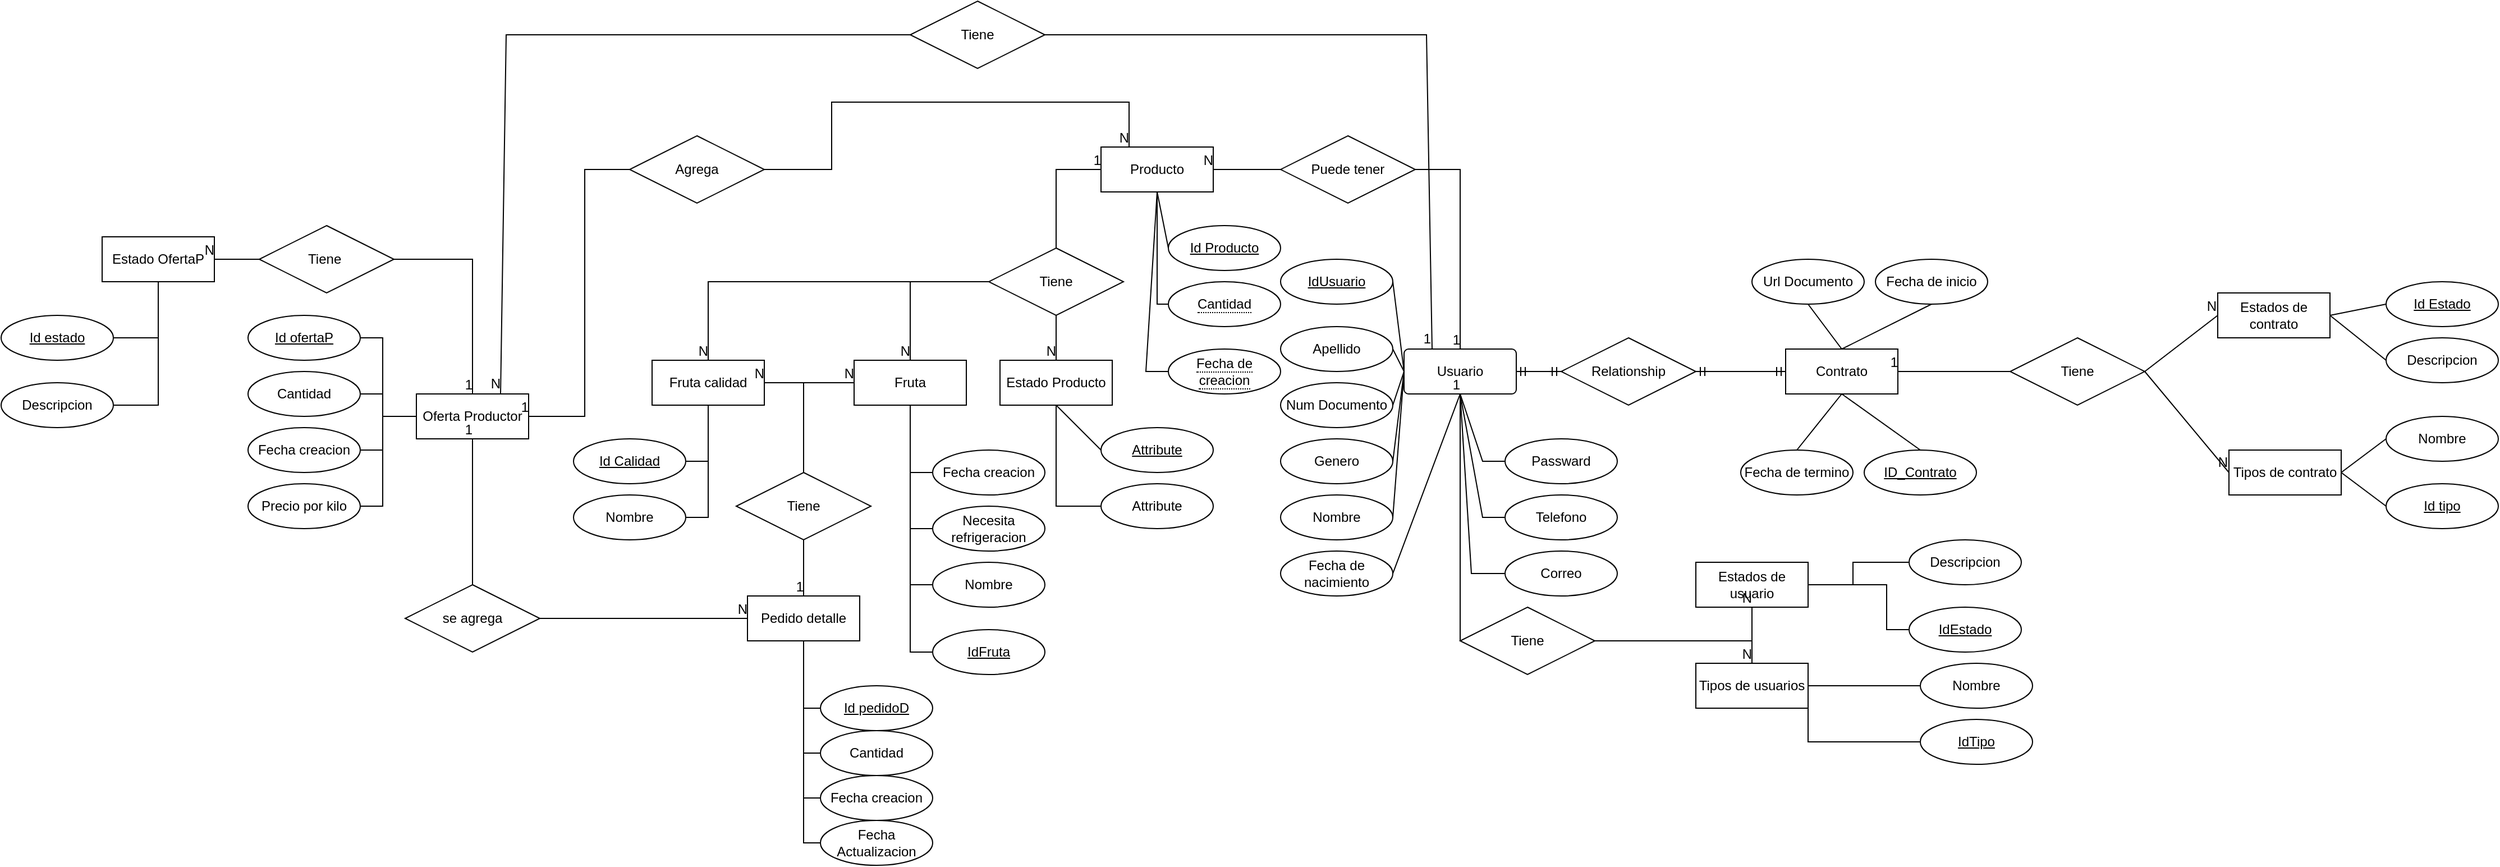<mxfile version="15.9.4" type="github">
  <diagram id="R2lEEEUBdFMjLlhIrx00" name="Page-1">
    <mxGraphModel dx="3326" dy="1999" grid="1" gridSize="10" guides="1" tooltips="1" connect="1" arrows="1" fold="1" page="1" pageScale="1" pageWidth="850" pageHeight="1100" math="0" shadow="0" extFonts="Permanent Marker^https://fonts.googleapis.com/css?family=Permanent+Marker">
      <root>
        <mxCell id="0" />
        <mxCell id="1" parent="0" />
        <mxCell id="aYr2zcl_cZT3gbwT4TpR-2" value="Contrato" style="whiteSpace=wrap;html=1;align=center;" vertex="1" parent="1">
          <mxGeometry x="450" y="210" width="100" height="40" as="geometry" />
        </mxCell>
        <mxCell id="aYr2zcl_cZT3gbwT4TpR-3" value="Tiene" style="shape=rhombus;perimeter=rhombusPerimeter;whiteSpace=wrap;html=1;align=center;" vertex="1" parent="1">
          <mxGeometry x="650" y="200" width="120" height="60" as="geometry" />
        </mxCell>
        <mxCell id="aYr2zcl_cZT3gbwT4TpR-4" value="Estados de contrato" style="whiteSpace=wrap;html=1;align=center;" vertex="1" parent="1">
          <mxGeometry x="835" y="160" width="100" height="40" as="geometry" />
        </mxCell>
        <mxCell id="aYr2zcl_cZT3gbwT4TpR-5" value="Tipos de contrato" style="whiteSpace=wrap;html=1;align=center;" vertex="1" parent="1">
          <mxGeometry x="845" y="300" width="100" height="40" as="geometry" />
        </mxCell>
        <mxCell id="aYr2zcl_cZT3gbwT4TpR-14" value="ID_Contrato&lt;br&gt;" style="ellipse;whiteSpace=wrap;html=1;align=center;fontStyle=4;" vertex="1" parent="1">
          <mxGeometry x="520" y="300" width="100" height="40" as="geometry" />
        </mxCell>
        <mxCell id="aYr2zcl_cZT3gbwT4TpR-15" value="Fecha de termino" style="ellipse;whiteSpace=wrap;html=1;align=center;" vertex="1" parent="1">
          <mxGeometry x="410" y="300" width="100" height="40" as="geometry" />
        </mxCell>
        <mxCell id="aYr2zcl_cZT3gbwT4TpR-16" value="Fecha de inicio" style="ellipse;whiteSpace=wrap;html=1;align=center;" vertex="1" parent="1">
          <mxGeometry x="530" y="130" width="100" height="40" as="geometry" />
        </mxCell>
        <mxCell id="aYr2zcl_cZT3gbwT4TpR-17" value="Url Documento" style="ellipse;whiteSpace=wrap;html=1;align=center;" vertex="1" parent="1">
          <mxGeometry x="420" y="130" width="100" height="40" as="geometry" />
        </mxCell>
        <mxCell id="aYr2zcl_cZT3gbwT4TpR-20" value="Descripcion" style="ellipse;whiteSpace=wrap;html=1;align=center;" vertex="1" parent="1">
          <mxGeometry x="985" y="200" width="100" height="40" as="geometry" />
        </mxCell>
        <mxCell id="aYr2zcl_cZT3gbwT4TpR-21" value="Id Estado" style="ellipse;whiteSpace=wrap;html=1;align=center;fontStyle=4;" vertex="1" parent="1">
          <mxGeometry x="985" y="150" width="100" height="40" as="geometry" />
        </mxCell>
        <mxCell id="aYr2zcl_cZT3gbwT4TpR-22" value="Nombre" style="ellipse;whiteSpace=wrap;html=1;align=center;" vertex="1" parent="1">
          <mxGeometry x="985" y="270" width="100" height="40" as="geometry" />
        </mxCell>
        <mxCell id="aYr2zcl_cZT3gbwT4TpR-23" value="Id tipo" style="ellipse;whiteSpace=wrap;html=1;align=center;fontStyle=4;" vertex="1" parent="1">
          <mxGeometry x="985" y="330" width="100" height="40" as="geometry" />
        </mxCell>
        <mxCell id="aYr2zcl_cZT3gbwT4TpR-24" value="" style="endArrow=none;html=1;rounded=0;exitX=0;exitY=0.5;exitDx=0;exitDy=0;entryX=1;entryY=0.5;entryDx=0;entryDy=0;" edge="1" parent="1" source="aYr2zcl_cZT3gbwT4TpR-23" target="aYr2zcl_cZT3gbwT4TpR-5">
          <mxGeometry relative="1" as="geometry">
            <mxPoint x="775" y="420" as="sourcePoint" />
            <mxPoint x="935" y="420" as="targetPoint" />
          </mxGeometry>
        </mxCell>
        <mxCell id="aYr2zcl_cZT3gbwT4TpR-26" value="" style="endArrow=none;html=1;rounded=0;exitX=0;exitY=0.5;exitDx=0;exitDy=0;entryX=1;entryY=0.5;entryDx=0;entryDy=0;" edge="1" parent="1" source="aYr2zcl_cZT3gbwT4TpR-21" target="aYr2zcl_cZT3gbwT4TpR-4">
          <mxGeometry relative="1" as="geometry">
            <mxPoint x="715" y="490" as="sourcePoint" />
            <mxPoint x="875" y="490" as="targetPoint" />
          </mxGeometry>
        </mxCell>
        <mxCell id="aYr2zcl_cZT3gbwT4TpR-29" value="" style="endArrow=none;html=1;rounded=0;entryX=1;entryY=0.5;entryDx=0;entryDy=0;exitX=0;exitY=0.5;exitDx=0;exitDy=0;" edge="1" parent="1" source="aYr2zcl_cZT3gbwT4TpR-3" target="aYr2zcl_cZT3gbwT4TpR-2">
          <mxGeometry relative="1" as="geometry">
            <mxPoint x="520" y="400" as="sourcePoint" />
            <mxPoint x="680" y="400" as="targetPoint" />
          </mxGeometry>
        </mxCell>
        <mxCell id="aYr2zcl_cZT3gbwT4TpR-30" value="1" style="resizable=0;html=1;align=right;verticalAlign=bottom;" connectable="0" vertex="1" parent="aYr2zcl_cZT3gbwT4TpR-29">
          <mxGeometry x="1" relative="1" as="geometry" />
        </mxCell>
        <mxCell id="aYr2zcl_cZT3gbwT4TpR-31" value="" style="endArrow=none;html=1;rounded=0;exitX=1;exitY=0.5;exitDx=0;exitDy=0;entryX=0;entryY=0.5;entryDx=0;entryDy=0;" edge="1" parent="1" source="aYr2zcl_cZT3gbwT4TpR-3" target="aYr2zcl_cZT3gbwT4TpR-4">
          <mxGeometry relative="1" as="geometry">
            <mxPoint x="725" y="119.5" as="sourcePoint" />
            <mxPoint x="885" y="119.5" as="targetPoint" />
          </mxGeometry>
        </mxCell>
        <mxCell id="aYr2zcl_cZT3gbwT4TpR-32" value="N" style="resizable=0;html=1;align=right;verticalAlign=bottom;" connectable="0" vertex="1" parent="aYr2zcl_cZT3gbwT4TpR-31">
          <mxGeometry x="1" relative="1" as="geometry" />
        </mxCell>
        <mxCell id="aYr2zcl_cZT3gbwT4TpR-33" value="" style="endArrow=none;html=1;rounded=0;entryX=0;entryY=0.5;entryDx=0;entryDy=0;exitX=1;exitY=0.5;exitDx=0;exitDy=0;" edge="1" parent="1" source="aYr2zcl_cZT3gbwT4TpR-3" target="aYr2zcl_cZT3gbwT4TpR-5">
          <mxGeometry relative="1" as="geometry">
            <mxPoint x="725" y="120" as="sourcePoint" />
            <mxPoint x="745" y="310" as="targetPoint" />
          </mxGeometry>
        </mxCell>
        <mxCell id="aYr2zcl_cZT3gbwT4TpR-34" value="N" style="resizable=0;html=1;align=right;verticalAlign=bottom;" connectable="0" vertex="1" parent="aYr2zcl_cZT3gbwT4TpR-33">
          <mxGeometry x="1" relative="1" as="geometry" />
        </mxCell>
        <mxCell id="aYr2zcl_cZT3gbwT4TpR-35" value="" style="endArrow=none;html=1;rounded=0;exitX=0;exitY=0.5;exitDx=0;exitDy=0;entryX=1;entryY=0.5;entryDx=0;entryDy=0;" edge="1" parent="1" source="aYr2zcl_cZT3gbwT4TpR-20" target="aYr2zcl_cZT3gbwT4TpR-4">
          <mxGeometry relative="1" as="geometry">
            <mxPoint x="985" y="219.5" as="sourcePoint" />
            <mxPoint x="1145" y="219.5" as="targetPoint" />
          </mxGeometry>
        </mxCell>
        <mxCell id="aYr2zcl_cZT3gbwT4TpR-36" value="" style="endArrow=none;html=1;rounded=0;exitX=1;exitY=0.5;exitDx=0;exitDy=0;entryX=0;entryY=0.5;entryDx=0;entryDy=0;" edge="1" parent="1" source="aYr2zcl_cZT3gbwT4TpR-5" target="aYr2zcl_cZT3gbwT4TpR-22">
          <mxGeometry relative="1" as="geometry">
            <mxPoint x="735" y="510" as="sourcePoint" />
            <mxPoint x="895" y="510" as="targetPoint" />
          </mxGeometry>
        </mxCell>
        <mxCell id="aYr2zcl_cZT3gbwT4TpR-37" value="" style="endArrow=none;html=1;rounded=0;exitX=0.5;exitY=1;exitDx=0;exitDy=0;entryX=0.5;entryY=0;entryDx=0;entryDy=0;" edge="1" parent="1" source="aYr2zcl_cZT3gbwT4TpR-16" target="aYr2zcl_cZT3gbwT4TpR-2">
          <mxGeometry relative="1" as="geometry">
            <mxPoint x="900" y="140" as="sourcePoint" />
            <mxPoint x="810" y="180" as="targetPoint" />
            <Array as="points" />
          </mxGeometry>
        </mxCell>
        <mxCell id="aYr2zcl_cZT3gbwT4TpR-38" value="" style="endArrow=none;html=1;rounded=0;exitX=0.5;exitY=1;exitDx=0;exitDy=0;entryX=0.5;entryY=0;entryDx=0;entryDy=0;" edge="1" parent="1" source="aYr2zcl_cZT3gbwT4TpR-17" target="aYr2zcl_cZT3gbwT4TpR-2">
          <mxGeometry relative="1" as="geometry">
            <mxPoint x="910" y="150" as="sourcePoint" />
            <mxPoint x="820" y="190" as="targetPoint" />
          </mxGeometry>
        </mxCell>
        <mxCell id="aYr2zcl_cZT3gbwT4TpR-39" value="" style="endArrow=none;html=1;rounded=0;exitX=0.5;exitY=0;exitDx=0;exitDy=0;entryX=0.5;entryY=1;entryDx=0;entryDy=0;" edge="1" parent="1" source="aYr2zcl_cZT3gbwT4TpR-15" target="aYr2zcl_cZT3gbwT4TpR-2">
          <mxGeometry relative="1" as="geometry">
            <mxPoint x="920" y="160" as="sourcePoint" />
            <mxPoint x="830" y="200" as="targetPoint" />
          </mxGeometry>
        </mxCell>
        <mxCell id="aYr2zcl_cZT3gbwT4TpR-40" value="" style="endArrow=none;html=1;rounded=0;exitX=0.5;exitY=0;exitDx=0;exitDy=0;entryX=0.5;entryY=1;entryDx=0;entryDy=0;" edge="1" parent="1" source="aYr2zcl_cZT3gbwT4TpR-14" target="aYr2zcl_cZT3gbwT4TpR-2">
          <mxGeometry relative="1" as="geometry">
            <mxPoint x="930" y="170" as="sourcePoint" />
            <mxPoint x="840" y="210" as="targetPoint" />
          </mxGeometry>
        </mxCell>
        <mxCell id="aYr2zcl_cZT3gbwT4TpR-41" value="Relationship" style="shape=rhombus;perimeter=rhombusPerimeter;whiteSpace=wrap;html=1;align=center;" vertex="1" parent="1">
          <mxGeometry x="250" y="200" width="120" height="60" as="geometry" />
        </mxCell>
        <mxCell id="aYr2zcl_cZT3gbwT4TpR-42" value="Usuario" style="rounded=1;arcSize=10;whiteSpace=wrap;html=1;align=center;" vertex="1" parent="1">
          <mxGeometry x="110" y="210" width="100" height="40" as="geometry" />
        </mxCell>
        <mxCell id="aYr2zcl_cZT3gbwT4TpR-43" value="Tiene" style="shape=rhombus;perimeter=rhombusPerimeter;whiteSpace=wrap;html=1;align=center;" vertex="1" parent="1">
          <mxGeometry x="160" y="440" width="120" height="60" as="geometry" />
        </mxCell>
        <mxCell id="aYr2zcl_cZT3gbwT4TpR-44" value="Tipos de usuarios" style="whiteSpace=wrap;html=1;align=center;" vertex="1" parent="1">
          <mxGeometry x="370" y="490" width="100" height="40" as="geometry" />
        </mxCell>
        <mxCell id="aYr2zcl_cZT3gbwT4TpR-45" value="Estados de usuario" style="whiteSpace=wrap;html=1;align=center;" vertex="1" parent="1">
          <mxGeometry x="370" y="400" width="100" height="40" as="geometry" />
        </mxCell>
        <mxCell id="aYr2zcl_cZT3gbwT4TpR-46" value="" style="endArrow=none;html=1;rounded=0;entryX=0.5;entryY=1;entryDx=0;entryDy=0;exitX=0;exitY=0.5;exitDx=0;exitDy=0;" edge="1" parent="1" source="aYr2zcl_cZT3gbwT4TpR-43" target="aYr2zcl_cZT3gbwT4TpR-42">
          <mxGeometry relative="1" as="geometry">
            <mxPoint x="100" y="510" as="sourcePoint" />
            <mxPoint x="260" y="510" as="targetPoint" />
          </mxGeometry>
        </mxCell>
        <mxCell id="aYr2zcl_cZT3gbwT4TpR-47" value="1" style="resizable=0;html=1;align=right;verticalAlign=bottom;" connectable="0" vertex="1" parent="aYr2zcl_cZT3gbwT4TpR-46">
          <mxGeometry x="1" relative="1" as="geometry" />
        </mxCell>
        <mxCell id="aYr2zcl_cZT3gbwT4TpR-48" value="" style="endArrow=none;html=1;rounded=0;exitX=1;exitY=0.5;exitDx=0;exitDy=0;entryX=0.5;entryY=0;entryDx=0;entryDy=0;" edge="1" parent="1" source="aYr2zcl_cZT3gbwT4TpR-43" target="aYr2zcl_cZT3gbwT4TpR-44">
          <mxGeometry relative="1" as="geometry">
            <mxPoint x="180" y="500" as="sourcePoint" />
            <mxPoint x="340" y="500" as="targetPoint" />
            <Array as="points">
              <mxPoint x="420" y="470" />
            </Array>
          </mxGeometry>
        </mxCell>
        <mxCell id="aYr2zcl_cZT3gbwT4TpR-49" value="N" style="resizable=0;html=1;align=right;verticalAlign=bottom;" connectable="0" vertex="1" parent="aYr2zcl_cZT3gbwT4TpR-48">
          <mxGeometry x="1" relative="1" as="geometry" />
        </mxCell>
        <mxCell id="aYr2zcl_cZT3gbwT4TpR-55" value="" style="edgeStyle=entityRelationEdgeStyle;fontSize=12;html=1;endArrow=ERmandOne;startArrow=ERmandOne;rounded=0;entryX=0;entryY=0.5;entryDx=0;entryDy=0;exitX=1;exitY=0.5;exitDx=0;exitDy=0;" edge="1" parent="1" source="aYr2zcl_cZT3gbwT4TpR-41" target="aYr2zcl_cZT3gbwT4TpR-2">
          <mxGeometry width="100" height="100" relative="1" as="geometry">
            <mxPoint x="140" y="670" as="sourcePoint" />
            <mxPoint x="240" y="570" as="targetPoint" />
          </mxGeometry>
        </mxCell>
        <mxCell id="aYr2zcl_cZT3gbwT4TpR-56" value="" style="edgeStyle=entityRelationEdgeStyle;fontSize=12;html=1;endArrow=ERmandOne;startArrow=ERmandOne;rounded=0;entryX=0;entryY=0.5;entryDx=0;entryDy=0;exitX=1;exitY=0.5;exitDx=0;exitDy=0;" edge="1" parent="1" source="aYr2zcl_cZT3gbwT4TpR-42" target="aYr2zcl_cZT3gbwT4TpR-41">
          <mxGeometry width="100" height="100" relative="1" as="geometry">
            <mxPoint x="380" y="240" as="sourcePoint" />
            <mxPoint x="460" y="240" as="targetPoint" />
          </mxGeometry>
        </mxCell>
        <mxCell id="aYr2zcl_cZT3gbwT4TpR-57" value="IdTipo" style="ellipse;whiteSpace=wrap;html=1;align=center;fontStyle=4;" vertex="1" parent="1">
          <mxGeometry x="570" y="540" width="100" height="40" as="geometry" />
        </mxCell>
        <mxCell id="aYr2zcl_cZT3gbwT4TpR-58" value="Nombre" style="ellipse;whiteSpace=wrap;html=1;align=center;" vertex="1" parent="1">
          <mxGeometry x="570" y="490" width="100" height="40" as="geometry" />
        </mxCell>
        <mxCell id="aYr2zcl_cZT3gbwT4TpR-59" value="IdEstado" style="ellipse;whiteSpace=wrap;html=1;align=center;fontStyle=4;" vertex="1" parent="1">
          <mxGeometry x="560" y="440" width="100" height="40" as="geometry" />
        </mxCell>
        <mxCell id="aYr2zcl_cZT3gbwT4TpR-60" value="Descripcion" style="ellipse;whiteSpace=wrap;html=1;align=center;" vertex="1" parent="1">
          <mxGeometry x="560" y="380" width="100" height="40" as="geometry" />
        </mxCell>
        <mxCell id="aYr2zcl_cZT3gbwT4TpR-61" value="" style="endArrow=none;html=1;rounded=0;exitX=1;exitY=0.5;exitDx=0;exitDy=0;entryX=0;entryY=0.5;entryDx=0;entryDy=0;" edge="1" parent="1" source="aYr2zcl_cZT3gbwT4TpR-45" target="aYr2zcl_cZT3gbwT4TpR-60">
          <mxGeometry relative="1" as="geometry">
            <mxPoint x="220" y="710" as="sourcePoint" />
            <mxPoint x="380" y="710" as="targetPoint" />
            <Array as="points">
              <mxPoint x="510" y="420" />
              <mxPoint x="510" y="400" />
              <mxPoint x="530" y="400" />
            </Array>
          </mxGeometry>
        </mxCell>
        <mxCell id="aYr2zcl_cZT3gbwT4TpR-62" value="" style="endArrow=none;html=1;rounded=0;exitX=1;exitY=0.5;exitDx=0;exitDy=0;entryX=0;entryY=0.5;entryDx=0;entryDy=0;" edge="1" parent="1" source="aYr2zcl_cZT3gbwT4TpR-45" target="aYr2zcl_cZT3gbwT4TpR-59">
          <mxGeometry relative="1" as="geometry">
            <mxPoint x="380" y="590" as="sourcePoint" />
            <mxPoint x="430" y="580" as="targetPoint" />
            <Array as="points">
              <mxPoint x="540" y="420" />
              <mxPoint x="540" y="460" />
            </Array>
          </mxGeometry>
        </mxCell>
        <mxCell id="aYr2zcl_cZT3gbwT4TpR-63" value="" style="endArrow=none;html=1;rounded=0;exitX=1;exitY=0.5;exitDx=0;exitDy=0;entryX=0;entryY=0.5;entryDx=0;entryDy=0;" edge="1" parent="1" source="aYr2zcl_cZT3gbwT4TpR-44" target="aYr2zcl_cZT3gbwT4TpR-58">
          <mxGeometry relative="1" as="geometry">
            <mxPoint x="390" y="600" as="sourcePoint" />
            <mxPoint x="440" y="590" as="targetPoint" />
            <Array as="points" />
          </mxGeometry>
        </mxCell>
        <mxCell id="aYr2zcl_cZT3gbwT4TpR-64" value="" style="endArrow=none;html=1;rounded=0;exitX=1;exitY=0.5;exitDx=0;exitDy=0;entryX=0;entryY=0.5;entryDx=0;entryDy=0;" edge="1" parent="1" source="aYr2zcl_cZT3gbwT4TpR-44" target="aYr2zcl_cZT3gbwT4TpR-57">
          <mxGeometry relative="1" as="geometry">
            <mxPoint x="400" y="610" as="sourcePoint" />
            <mxPoint x="450" y="600" as="targetPoint" />
            <Array as="points">
              <mxPoint x="470" y="560" />
            </Array>
          </mxGeometry>
        </mxCell>
        <mxCell id="aYr2zcl_cZT3gbwT4TpR-65" value="IdUsuario" style="ellipse;whiteSpace=wrap;html=1;align=center;fontStyle=4;" vertex="1" parent="1">
          <mxGeometry y="130" width="100" height="40" as="geometry" />
        </mxCell>
        <mxCell id="aYr2zcl_cZT3gbwT4TpR-66" value="Correo" style="ellipse;whiteSpace=wrap;html=1;align=center;" vertex="1" parent="1">
          <mxGeometry x="200" y="390" width="100" height="40" as="geometry" />
        </mxCell>
        <mxCell id="aYr2zcl_cZT3gbwT4TpR-67" value="Genero" style="ellipse;whiteSpace=wrap;html=1;align=center;" vertex="1" parent="1">
          <mxGeometry y="290" width="100" height="40" as="geometry" />
        </mxCell>
        <mxCell id="aYr2zcl_cZT3gbwT4TpR-68" value="Fecha de nacimiento" style="ellipse;whiteSpace=wrap;html=1;align=center;direction=west;" vertex="1" parent="1">
          <mxGeometry y="390" width="100" height="40" as="geometry" />
        </mxCell>
        <mxCell id="aYr2zcl_cZT3gbwT4TpR-69" value="Apellido" style="ellipse;whiteSpace=wrap;html=1;align=center;" vertex="1" parent="1">
          <mxGeometry y="190" width="100" height="40" as="geometry" />
        </mxCell>
        <mxCell id="aYr2zcl_cZT3gbwT4TpR-70" value="Nombre" style="ellipse;whiteSpace=wrap;html=1;align=center;" vertex="1" parent="1">
          <mxGeometry y="340" width="100" height="40" as="geometry" />
        </mxCell>
        <mxCell id="aYr2zcl_cZT3gbwT4TpR-71" value="Num Documento" style="ellipse;whiteSpace=wrap;html=1;align=center;" vertex="1" parent="1">
          <mxGeometry y="240" width="100" height="40" as="geometry" />
        </mxCell>
        <mxCell id="aYr2zcl_cZT3gbwT4TpR-72" value="Telefono" style="ellipse;whiteSpace=wrap;html=1;align=center;" vertex="1" parent="1">
          <mxGeometry x="200" y="340" width="100" height="40" as="geometry" />
        </mxCell>
        <mxCell id="aYr2zcl_cZT3gbwT4TpR-73" value="Passward" style="ellipse;whiteSpace=wrap;html=1;align=center;" vertex="1" parent="1">
          <mxGeometry x="200" y="290" width="100" height="40" as="geometry" />
        </mxCell>
        <mxCell id="aYr2zcl_cZT3gbwT4TpR-74" value="" style="endArrow=none;html=1;rounded=0;exitX=1;exitY=0.5;exitDx=0;exitDy=0;entryX=0;entryY=0.5;entryDx=0;entryDy=0;" edge="1" parent="1" source="aYr2zcl_cZT3gbwT4TpR-69" target="aYr2zcl_cZT3gbwT4TpR-42">
          <mxGeometry relative="1" as="geometry">
            <mxPoint x="90" y="460" as="sourcePoint" />
            <mxPoint x="140" y="500" as="targetPoint" />
          </mxGeometry>
        </mxCell>
        <mxCell id="aYr2zcl_cZT3gbwT4TpR-75" value="" style="endArrow=none;html=1;rounded=0;exitX=1;exitY=0.5;exitDx=0;exitDy=0;entryX=0;entryY=0.5;entryDx=0;entryDy=0;" edge="1" parent="1" source="aYr2zcl_cZT3gbwT4TpR-71" target="aYr2zcl_cZT3gbwT4TpR-42">
          <mxGeometry relative="1" as="geometry">
            <mxPoint x="100" y="470" as="sourcePoint" />
            <mxPoint x="150" y="510" as="targetPoint" />
          </mxGeometry>
        </mxCell>
        <mxCell id="aYr2zcl_cZT3gbwT4TpR-76" value="" style="endArrow=none;html=1;rounded=0;exitX=1;exitY=0.5;exitDx=0;exitDy=0;entryX=0;entryY=0.5;entryDx=0;entryDy=0;" edge="1" parent="1" source="aYr2zcl_cZT3gbwT4TpR-65" target="aYr2zcl_cZT3gbwT4TpR-42">
          <mxGeometry relative="1" as="geometry">
            <mxPoint x="100" y="220" as="sourcePoint" />
            <mxPoint x="120" y="240" as="targetPoint" />
          </mxGeometry>
        </mxCell>
        <mxCell id="aYr2zcl_cZT3gbwT4TpR-77" value="" style="endArrow=none;html=1;rounded=0;entryX=0;entryY=0.5;entryDx=0;entryDy=0;exitX=1;exitY=0.5;exitDx=0;exitDy=0;" edge="1" parent="1" source="aYr2zcl_cZT3gbwT4TpR-67" target="aYr2zcl_cZT3gbwT4TpR-42">
          <mxGeometry relative="1" as="geometry">
            <mxPoint x="100" y="280" as="sourcePoint" />
            <mxPoint x="120" y="240" as="targetPoint" />
          </mxGeometry>
        </mxCell>
        <mxCell id="aYr2zcl_cZT3gbwT4TpR-78" value="" style="endArrow=none;html=1;rounded=0;exitX=1;exitY=0.5;exitDx=0;exitDy=0;entryX=0;entryY=0.5;entryDx=0;entryDy=0;" edge="1" parent="1" source="aYr2zcl_cZT3gbwT4TpR-70" target="aYr2zcl_cZT3gbwT4TpR-42">
          <mxGeometry relative="1" as="geometry">
            <mxPoint x="100" y="160" as="sourcePoint" />
            <mxPoint x="170" y="180" as="targetPoint" />
          </mxGeometry>
        </mxCell>
        <mxCell id="aYr2zcl_cZT3gbwT4TpR-79" value="" style="endArrow=none;html=1;rounded=0;exitX=0.5;exitY=1;exitDx=0;exitDy=0;entryX=0;entryY=0.5;entryDx=0;entryDy=0;" edge="1" parent="1" source="aYr2zcl_cZT3gbwT4TpR-42" target="aYr2zcl_cZT3gbwT4TpR-73">
          <mxGeometry relative="1" as="geometry">
            <mxPoint x="100" y="160" as="sourcePoint" />
            <mxPoint x="150" y="140" as="targetPoint" />
            <Array as="points">
              <mxPoint x="180" y="310" />
            </Array>
          </mxGeometry>
        </mxCell>
        <mxCell id="aYr2zcl_cZT3gbwT4TpR-83" value="" style="endArrow=none;html=1;rounded=0;exitX=0.5;exitY=1;exitDx=0;exitDy=0;entryX=0;entryY=0.5;entryDx=0;entryDy=0;" edge="1" parent="1" source="aYr2zcl_cZT3gbwT4TpR-42" target="aYr2zcl_cZT3gbwT4TpR-68">
          <mxGeometry relative="1" as="geometry">
            <mxPoint x="120" y="240" as="sourcePoint" />
            <mxPoint x="124.645" y="164.142" as="targetPoint" />
          </mxGeometry>
        </mxCell>
        <mxCell id="aYr2zcl_cZT3gbwT4TpR-84" value="" style="endArrow=none;html=1;rounded=0;exitX=0.5;exitY=1;exitDx=0;exitDy=0;entryX=0;entryY=0.5;entryDx=0;entryDy=0;" edge="1" parent="1" source="aYr2zcl_cZT3gbwT4TpR-42" target="aYr2zcl_cZT3gbwT4TpR-66">
          <mxGeometry relative="1" as="geometry">
            <mxPoint x="170" y="260" as="sourcePoint" />
            <mxPoint x="260" y="370" as="targetPoint" />
            <Array as="points">
              <mxPoint x="170" y="410" />
            </Array>
          </mxGeometry>
        </mxCell>
        <mxCell id="aYr2zcl_cZT3gbwT4TpR-85" value="" style="endArrow=none;html=1;rounded=0;exitX=0.5;exitY=1;exitDx=0;exitDy=0;entryX=0;entryY=0.5;entryDx=0;entryDy=0;" edge="1" parent="1" source="aYr2zcl_cZT3gbwT4TpR-42" target="aYr2zcl_cZT3gbwT4TpR-72">
          <mxGeometry relative="1" as="geometry">
            <mxPoint x="170" y="260" as="sourcePoint" />
            <mxPoint x="260" y="350" as="targetPoint" />
            <Array as="points">
              <mxPoint x="180" y="360" />
            </Array>
          </mxGeometry>
        </mxCell>
        <mxCell id="aYr2zcl_cZT3gbwT4TpR-86" value="" style="endArrow=none;html=1;rounded=0;exitX=1;exitY=0.5;exitDx=0;exitDy=0;entryX=0.5;entryY=1;entryDx=0;entryDy=0;" edge="1" parent="1" source="aYr2zcl_cZT3gbwT4TpR-43" target="aYr2zcl_cZT3gbwT4TpR-45">
          <mxGeometry relative="1" as="geometry">
            <mxPoint x="220.0" y="310" as="sourcePoint" />
            <mxPoint x="180.0" y="570.0" as="targetPoint" />
            <Array as="points">
              <mxPoint x="420" y="470" />
            </Array>
          </mxGeometry>
        </mxCell>
        <mxCell id="aYr2zcl_cZT3gbwT4TpR-87" value="N" style="resizable=0;html=1;align=right;verticalAlign=bottom;" connectable="0" vertex="1" parent="aYr2zcl_cZT3gbwT4TpR-86">
          <mxGeometry x="1" relative="1" as="geometry" />
        </mxCell>
        <mxCell id="aYr2zcl_cZT3gbwT4TpR-90" value="Puede tener" style="shape=rhombus;perimeter=rhombusPerimeter;whiteSpace=wrap;html=1;align=center;" vertex="1" parent="1">
          <mxGeometry y="20" width="120" height="60" as="geometry" />
        </mxCell>
        <mxCell id="aYr2zcl_cZT3gbwT4TpR-91" value="Producto" style="whiteSpace=wrap;html=1;align=center;" vertex="1" parent="1">
          <mxGeometry x="-160" y="30" width="100" height="40" as="geometry" />
        </mxCell>
        <mxCell id="aYr2zcl_cZT3gbwT4TpR-92" value="" style="endArrow=none;html=1;rounded=0;entryX=0.5;entryY=0;entryDx=0;entryDy=0;exitX=1;exitY=0.5;exitDx=0;exitDy=0;" edge="1" parent="1" source="aYr2zcl_cZT3gbwT4TpR-90" target="aYr2zcl_cZT3gbwT4TpR-42">
          <mxGeometry relative="1" as="geometry">
            <mxPoint x="130" y="120" as="sourcePoint" />
            <mxPoint x="410" y="110" as="targetPoint" />
            <Array as="points">
              <mxPoint x="160" y="50" />
            </Array>
          </mxGeometry>
        </mxCell>
        <mxCell id="aYr2zcl_cZT3gbwT4TpR-93" value="1" style="resizable=0;html=1;align=right;verticalAlign=bottom;" connectable="0" vertex="1" parent="aYr2zcl_cZT3gbwT4TpR-92">
          <mxGeometry x="1" relative="1" as="geometry" />
        </mxCell>
        <mxCell id="aYr2zcl_cZT3gbwT4TpR-94" value="" style="endArrow=none;html=1;rounded=0;exitX=0;exitY=0.5;exitDx=0;exitDy=0;entryX=1;entryY=0.5;entryDx=0;entryDy=0;" edge="1" parent="1" source="aYr2zcl_cZT3gbwT4TpR-90" target="aYr2zcl_cZT3gbwT4TpR-91">
          <mxGeometry relative="1" as="geometry">
            <mxPoint x="-270" y="260" as="sourcePoint" />
            <mxPoint x="-110" y="260" as="targetPoint" />
          </mxGeometry>
        </mxCell>
        <mxCell id="aYr2zcl_cZT3gbwT4TpR-95" value="N" style="resizable=0;html=1;align=right;verticalAlign=bottom;" connectable="0" vertex="1" parent="aYr2zcl_cZT3gbwT4TpR-94">
          <mxGeometry x="1" relative="1" as="geometry" />
        </mxCell>
        <mxCell id="aYr2zcl_cZT3gbwT4TpR-96" value="&lt;span style=&quot;border-bottom: 1px dotted&quot;&gt;Fecha de creacion&lt;br&gt;&lt;/span&gt;" style="ellipse;whiteSpace=wrap;html=1;align=center;" vertex="1" parent="1">
          <mxGeometry x="-100" y="210" width="100" height="40" as="geometry" />
        </mxCell>
        <mxCell id="aYr2zcl_cZT3gbwT4TpR-97" value="Id Producto" style="ellipse;whiteSpace=wrap;html=1;align=center;fontStyle=4;" vertex="1" parent="1">
          <mxGeometry x="-100" y="100" width="100" height="40" as="geometry" />
        </mxCell>
        <mxCell id="aYr2zcl_cZT3gbwT4TpR-98" value="&lt;span style=&quot;border-bottom: 1px dotted&quot;&gt;Cantidad&lt;/span&gt;" style="ellipse;whiteSpace=wrap;html=1;align=center;" vertex="1" parent="1">
          <mxGeometry x="-100" y="150" width="100" height="40" as="geometry" />
        </mxCell>
        <mxCell id="aYr2zcl_cZT3gbwT4TpR-99" value="" style="endArrow=none;html=1;rounded=0;exitX=0;exitY=0.5;exitDx=0;exitDy=0;entryX=0.5;entryY=1;entryDx=0;entryDy=0;" edge="1" parent="1" source="aYr2zcl_cZT3gbwT4TpR-97" target="aYr2zcl_cZT3gbwT4TpR-91">
          <mxGeometry relative="1" as="geometry">
            <mxPoint x="260" y="180" as="sourcePoint" />
            <mxPoint x="420" y="180" as="targetPoint" />
            <Array as="points" />
          </mxGeometry>
        </mxCell>
        <mxCell id="aYr2zcl_cZT3gbwT4TpR-100" value="" style="endArrow=none;html=1;rounded=0;entryX=0;entryY=0.5;entryDx=0;entryDy=0;exitX=0.5;exitY=1;exitDx=0;exitDy=0;" edge="1" parent="1" source="aYr2zcl_cZT3gbwT4TpR-91" target="aYr2zcl_cZT3gbwT4TpR-98">
          <mxGeometry relative="1" as="geometry">
            <mxPoint x="-440" y="219.29" as="sourcePoint" />
            <mxPoint x="-280" y="219.29" as="targetPoint" />
            <Array as="points">
              <mxPoint x="-110" y="170" />
            </Array>
          </mxGeometry>
        </mxCell>
        <mxCell id="aYr2zcl_cZT3gbwT4TpR-101" value="" style="endArrow=none;html=1;rounded=0;entryX=0;entryY=0.5;entryDx=0;entryDy=0;exitX=0.5;exitY=1;exitDx=0;exitDy=0;" edge="1" parent="1" source="aYr2zcl_cZT3gbwT4TpR-91" target="aYr2zcl_cZT3gbwT4TpR-96">
          <mxGeometry relative="1" as="geometry">
            <mxPoint x="-350" y="180" as="sourcePoint" />
            <mxPoint x="-190" y="180" as="targetPoint" />
            <Array as="points">
              <mxPoint x="-120" y="230" />
            </Array>
          </mxGeometry>
        </mxCell>
        <mxCell id="aYr2zcl_cZT3gbwT4TpR-102" value="Tiene" style="shape=rhombus;perimeter=rhombusPerimeter;whiteSpace=wrap;html=1;align=center;" vertex="1" parent="1">
          <mxGeometry x="-260" y="120" width="120" height="60" as="geometry" />
        </mxCell>
        <mxCell id="aYr2zcl_cZT3gbwT4TpR-103" value="Estado Producto" style="whiteSpace=wrap;html=1;align=center;" vertex="1" parent="1">
          <mxGeometry x="-250" y="220" width="100" height="40" as="geometry" />
        </mxCell>
        <mxCell id="aYr2zcl_cZT3gbwT4TpR-104" value="" style="endArrow=none;html=1;rounded=0;entryX=0;entryY=0.5;entryDx=0;entryDy=0;exitX=0.5;exitY=0;exitDx=0;exitDy=0;" edge="1" parent="1" source="aYr2zcl_cZT3gbwT4TpR-102" target="aYr2zcl_cZT3gbwT4TpR-91">
          <mxGeometry relative="1" as="geometry">
            <mxPoint x="-430" y="320" as="sourcePoint" />
            <mxPoint x="-270" y="320" as="targetPoint" />
            <Array as="points">
              <mxPoint x="-200" y="50" />
            </Array>
          </mxGeometry>
        </mxCell>
        <mxCell id="aYr2zcl_cZT3gbwT4TpR-105" value="1" style="resizable=0;html=1;align=right;verticalAlign=bottom;" connectable="0" vertex="1" parent="aYr2zcl_cZT3gbwT4TpR-104">
          <mxGeometry x="1" relative="1" as="geometry" />
        </mxCell>
        <mxCell id="aYr2zcl_cZT3gbwT4TpR-106" value="" style="endArrow=none;html=1;rounded=0;exitX=0.5;exitY=1;exitDx=0;exitDy=0;entryX=0.5;entryY=0;entryDx=0;entryDy=0;" edge="1" parent="1" source="aYr2zcl_cZT3gbwT4TpR-102" target="aYr2zcl_cZT3gbwT4TpR-103">
          <mxGeometry relative="1" as="geometry">
            <mxPoint x="-320" y="320" as="sourcePoint" />
            <mxPoint x="-160" y="320" as="targetPoint" />
          </mxGeometry>
        </mxCell>
        <mxCell id="aYr2zcl_cZT3gbwT4TpR-107" value="N" style="resizable=0;html=1;align=right;verticalAlign=bottom;" connectable="0" vertex="1" parent="aYr2zcl_cZT3gbwT4TpR-106">
          <mxGeometry x="1" relative="1" as="geometry" />
        </mxCell>
        <mxCell id="aYr2zcl_cZT3gbwT4TpR-108" value="Attribute" style="ellipse;whiteSpace=wrap;html=1;align=center;fontStyle=4;" vertex="1" parent="1">
          <mxGeometry x="-160" y="280" width="100" height="40" as="geometry" />
        </mxCell>
        <mxCell id="aYr2zcl_cZT3gbwT4TpR-109" value="Attribute" style="ellipse;whiteSpace=wrap;html=1;align=center;" vertex="1" parent="1">
          <mxGeometry x="-160" y="330" width="100" height="40" as="geometry" />
        </mxCell>
        <mxCell id="aYr2zcl_cZT3gbwT4TpR-111" value="" style="endArrow=none;html=1;rounded=0;entryX=0.5;entryY=1;entryDx=0;entryDy=0;exitX=0;exitY=0.5;exitDx=0;exitDy=0;" edge="1" parent="1" source="aYr2zcl_cZT3gbwT4TpR-108" target="aYr2zcl_cZT3gbwT4TpR-103">
          <mxGeometry relative="1" as="geometry">
            <mxPoint x="-430" y="310" as="sourcePoint" />
            <mxPoint x="-270" y="310" as="targetPoint" />
          </mxGeometry>
        </mxCell>
        <mxCell id="aYr2zcl_cZT3gbwT4TpR-112" value="" style="endArrow=none;html=1;rounded=0;exitX=0;exitY=0.5;exitDx=0;exitDy=0;entryX=0.5;entryY=1;entryDx=0;entryDy=0;" edge="1" parent="1" source="aYr2zcl_cZT3gbwT4TpR-109" target="aYr2zcl_cZT3gbwT4TpR-103">
          <mxGeometry relative="1" as="geometry">
            <mxPoint x="-140" y="340" as="sourcePoint" />
            <mxPoint x="-260" y="340" as="targetPoint" />
            <Array as="points">
              <mxPoint x="-200" y="350" />
            </Array>
          </mxGeometry>
        </mxCell>
        <mxCell id="aYr2zcl_cZT3gbwT4TpR-113" value="Fruta" style="whiteSpace=wrap;html=1;align=center;" vertex="1" parent="1">
          <mxGeometry x="-380" y="220" width="100" height="40" as="geometry" />
        </mxCell>
        <mxCell id="aYr2zcl_cZT3gbwT4TpR-114" value="" style="endArrow=none;html=1;rounded=0;exitX=0;exitY=0.5;exitDx=0;exitDy=0;entryX=0.5;entryY=0;entryDx=0;entryDy=0;" edge="1" parent="1" source="aYr2zcl_cZT3gbwT4TpR-102" target="aYr2zcl_cZT3gbwT4TpR-113">
          <mxGeometry relative="1" as="geometry">
            <mxPoint x="-400" y="320" as="sourcePoint" />
            <mxPoint x="-240" y="320" as="targetPoint" />
            <Array as="points">
              <mxPoint x="-330" y="150" />
            </Array>
          </mxGeometry>
        </mxCell>
        <mxCell id="aYr2zcl_cZT3gbwT4TpR-115" value="N" style="resizable=0;html=1;align=right;verticalAlign=bottom;" connectable="0" vertex="1" parent="aYr2zcl_cZT3gbwT4TpR-114">
          <mxGeometry x="1" relative="1" as="geometry" />
        </mxCell>
        <mxCell id="aYr2zcl_cZT3gbwT4TpR-116" value="IdFruta" style="ellipse;whiteSpace=wrap;html=1;align=center;fontStyle=4;" vertex="1" parent="1">
          <mxGeometry x="-310" y="460" width="100" height="40" as="geometry" />
        </mxCell>
        <mxCell id="aYr2zcl_cZT3gbwT4TpR-117" value="Nombre" style="ellipse;whiteSpace=wrap;html=1;align=center;" vertex="1" parent="1">
          <mxGeometry x="-310" y="400" width="100" height="40" as="geometry" />
        </mxCell>
        <mxCell id="aYr2zcl_cZT3gbwT4TpR-118" value="Fecha creacion" style="ellipse;whiteSpace=wrap;html=1;align=center;" vertex="1" parent="1">
          <mxGeometry x="-310" y="300" width="100" height="40" as="geometry" />
        </mxCell>
        <mxCell id="aYr2zcl_cZT3gbwT4TpR-119" value="Necesita refrigeracion" style="ellipse;whiteSpace=wrap;html=1;align=center;" vertex="1" parent="1">
          <mxGeometry x="-310" y="350" width="100" height="40" as="geometry" />
        </mxCell>
        <mxCell id="aYr2zcl_cZT3gbwT4TpR-121" value="" style="endArrow=none;html=1;rounded=0;exitX=0.5;exitY=1;exitDx=0;exitDy=0;entryX=0;entryY=0.5;entryDx=0;entryDy=0;" edge="1" parent="1" source="aYr2zcl_cZT3gbwT4TpR-113" target="aYr2zcl_cZT3gbwT4TpR-116">
          <mxGeometry relative="1" as="geometry">
            <mxPoint x="-350" y="549" as="sourcePoint" />
            <mxPoint x="-190" y="549" as="targetPoint" />
            <Array as="points">
              <mxPoint x="-330" y="480" />
            </Array>
          </mxGeometry>
        </mxCell>
        <mxCell id="aYr2zcl_cZT3gbwT4TpR-122" value="" style="endArrow=none;html=1;rounded=0;exitX=0.5;exitY=1;exitDx=0;exitDy=0;entryX=0;entryY=0.5;entryDx=0;entryDy=0;" edge="1" parent="1" source="aYr2zcl_cZT3gbwT4TpR-113" target="aYr2zcl_cZT3gbwT4TpR-117">
          <mxGeometry relative="1" as="geometry">
            <mxPoint x="-340" y="559" as="sourcePoint" />
            <mxPoint x="-180" y="559" as="targetPoint" />
            <Array as="points">
              <mxPoint x="-330" y="420" />
            </Array>
          </mxGeometry>
        </mxCell>
        <mxCell id="aYr2zcl_cZT3gbwT4TpR-123" value="" style="endArrow=none;html=1;rounded=0;exitX=0.5;exitY=1;exitDx=0;exitDy=0;entryX=0;entryY=0.5;entryDx=0;entryDy=0;" edge="1" parent="1" source="aYr2zcl_cZT3gbwT4TpR-113" target="aYr2zcl_cZT3gbwT4TpR-118">
          <mxGeometry relative="1" as="geometry">
            <mxPoint x="-340" y="430" as="sourcePoint" />
            <mxPoint x="-180" y="430" as="targetPoint" />
            <Array as="points">
              <mxPoint x="-330" y="320" />
            </Array>
          </mxGeometry>
        </mxCell>
        <mxCell id="aYr2zcl_cZT3gbwT4TpR-124" value="" style="endArrow=none;html=1;rounded=0;exitX=0.5;exitY=1;exitDx=0;exitDy=0;entryX=0;entryY=0.5;entryDx=0;entryDy=0;" edge="1" parent="1" source="aYr2zcl_cZT3gbwT4TpR-113" target="aYr2zcl_cZT3gbwT4TpR-119">
          <mxGeometry relative="1" as="geometry">
            <mxPoint x="-320" y="579" as="sourcePoint" />
            <mxPoint x="-330" y="490" as="targetPoint" />
            <Array as="points">
              <mxPoint x="-330" y="370" />
            </Array>
          </mxGeometry>
        </mxCell>
        <mxCell id="aYr2zcl_cZT3gbwT4TpR-126" value="Fruta calidad" style="whiteSpace=wrap;html=1;align=center;" vertex="1" parent="1">
          <mxGeometry x="-560" y="220" width="100" height="40" as="geometry" />
        </mxCell>
        <mxCell id="aYr2zcl_cZT3gbwT4TpR-127" value="" style="endArrow=none;html=1;rounded=0;exitX=0;exitY=0.5;exitDx=0;exitDy=0;entryX=0.5;entryY=0;entryDx=0;entryDy=0;" edge="1" parent="1" source="aYr2zcl_cZT3gbwT4TpR-102" target="aYr2zcl_cZT3gbwT4TpR-126">
          <mxGeometry relative="1" as="geometry">
            <mxPoint x="-530" y="80" as="sourcePoint" />
            <mxPoint x="-590" y="150" as="targetPoint" />
            <Array as="points">
              <mxPoint x="-510" y="150" />
            </Array>
          </mxGeometry>
        </mxCell>
        <mxCell id="aYr2zcl_cZT3gbwT4TpR-128" value="N" style="resizable=0;html=1;align=right;verticalAlign=bottom;" connectable="0" vertex="1" parent="aYr2zcl_cZT3gbwT4TpR-127">
          <mxGeometry x="1" relative="1" as="geometry" />
        </mxCell>
        <mxCell id="aYr2zcl_cZT3gbwT4TpR-129" value="Nombre" style="ellipse;whiteSpace=wrap;html=1;align=center;" vertex="1" parent="1">
          <mxGeometry x="-630" y="340" width="100" height="40" as="geometry" />
        </mxCell>
        <mxCell id="aYr2zcl_cZT3gbwT4TpR-130" value="Id Calidad" style="ellipse;whiteSpace=wrap;html=1;align=center;fontStyle=4;" vertex="1" parent="1">
          <mxGeometry x="-630" y="290" width="100" height="40" as="geometry" />
        </mxCell>
        <mxCell id="aYr2zcl_cZT3gbwT4TpR-131" value="" style="endArrow=none;html=1;rounded=0;exitX=0.5;exitY=1;exitDx=0;exitDy=0;entryX=1;entryY=0.5;entryDx=0;entryDy=0;" edge="1" parent="1" source="aYr2zcl_cZT3gbwT4TpR-126" target="aYr2zcl_cZT3gbwT4TpR-130">
          <mxGeometry relative="1" as="geometry">
            <mxPoint x="-510" y="420" as="sourcePoint" />
            <mxPoint x="-510" y="340" as="targetPoint" />
            <Array as="points">
              <mxPoint x="-510" y="310" />
            </Array>
          </mxGeometry>
        </mxCell>
        <mxCell id="aYr2zcl_cZT3gbwT4TpR-132" value="" style="endArrow=none;html=1;rounded=0;exitX=0.5;exitY=1;exitDx=0;exitDy=0;entryX=1;entryY=0.5;entryDx=0;entryDy=0;" edge="1" parent="1" source="aYr2zcl_cZT3gbwT4TpR-126" target="aYr2zcl_cZT3gbwT4TpR-129">
          <mxGeometry relative="1" as="geometry">
            <mxPoint x="-490" y="510.0" as="sourcePoint" />
            <mxPoint x="-330" y="510.0" as="targetPoint" />
            <Array as="points">
              <mxPoint x="-510" y="360" />
            </Array>
          </mxGeometry>
        </mxCell>
        <mxCell id="aYr2zcl_cZT3gbwT4TpR-133" value="Pedido detalle" style="whiteSpace=wrap;html=1;align=center;" vertex="1" parent="1">
          <mxGeometry x="-475" y="430" width="100" height="40" as="geometry" />
        </mxCell>
        <mxCell id="aYr2zcl_cZT3gbwT4TpR-134" value="Tiene" style="shape=rhombus;perimeter=rhombusPerimeter;whiteSpace=wrap;html=1;align=center;" vertex="1" parent="1">
          <mxGeometry x="-485" y="320" width="120" height="60" as="geometry" />
        </mxCell>
        <mxCell id="aYr2zcl_cZT3gbwT4TpR-135" value="" style="endArrow=none;html=1;rounded=0;entryX=1;entryY=0.5;entryDx=0;entryDy=0;exitX=0.5;exitY=0;exitDx=0;exitDy=0;" edge="1" parent="1" source="aYr2zcl_cZT3gbwT4TpR-134" target="aYr2zcl_cZT3gbwT4TpR-126">
          <mxGeometry relative="1" as="geometry">
            <mxPoint x="-510" y="470" as="sourcePoint" />
            <mxPoint x="-350" y="470" as="targetPoint" />
            <Array as="points">
              <mxPoint x="-425" y="240" />
            </Array>
          </mxGeometry>
        </mxCell>
        <mxCell id="aYr2zcl_cZT3gbwT4TpR-136" value="N" style="resizable=0;html=1;align=right;verticalAlign=bottom;" connectable="0" vertex="1" parent="aYr2zcl_cZT3gbwT4TpR-135">
          <mxGeometry x="1" relative="1" as="geometry" />
        </mxCell>
        <mxCell id="aYr2zcl_cZT3gbwT4TpR-137" value="" style="endArrow=none;html=1;rounded=0;entryX=0;entryY=0.5;entryDx=0;entryDy=0;" edge="1" parent="1" source="aYr2zcl_cZT3gbwT4TpR-134" target="aYr2zcl_cZT3gbwT4TpR-113">
          <mxGeometry relative="1" as="geometry">
            <mxPoint x="-540" y="410" as="sourcePoint" />
            <mxPoint x="-380" y="410" as="targetPoint" />
            <Array as="points">
              <mxPoint x="-425" y="240" />
            </Array>
          </mxGeometry>
        </mxCell>
        <mxCell id="aYr2zcl_cZT3gbwT4TpR-138" value="N" style="resizable=0;html=1;align=right;verticalAlign=bottom;" connectable="0" vertex="1" parent="aYr2zcl_cZT3gbwT4TpR-137">
          <mxGeometry x="1" relative="1" as="geometry" />
        </mxCell>
        <mxCell id="aYr2zcl_cZT3gbwT4TpR-139" value="" style="endArrow=none;html=1;rounded=0;exitX=0.5;exitY=1;exitDx=0;exitDy=0;entryX=0.5;entryY=0;entryDx=0;entryDy=0;" edge="1" parent="1" source="aYr2zcl_cZT3gbwT4TpR-134" target="aYr2zcl_cZT3gbwT4TpR-133">
          <mxGeometry relative="1" as="geometry">
            <mxPoint x="-450" y="550" as="sourcePoint" />
            <mxPoint x="-290" y="550" as="targetPoint" />
          </mxGeometry>
        </mxCell>
        <mxCell id="aYr2zcl_cZT3gbwT4TpR-140" value="1" style="resizable=0;html=1;align=right;verticalAlign=bottom;" connectable="0" vertex="1" parent="aYr2zcl_cZT3gbwT4TpR-139">
          <mxGeometry x="1" relative="1" as="geometry" />
        </mxCell>
        <mxCell id="aYr2zcl_cZT3gbwT4TpR-141" value="Id pedidoD" style="ellipse;whiteSpace=wrap;html=1;align=center;fontStyle=4;" vertex="1" parent="1">
          <mxGeometry x="-410" y="510" width="100" height="40" as="geometry" />
        </mxCell>
        <mxCell id="aYr2zcl_cZT3gbwT4TpR-142" value="Cantidad" style="ellipse;whiteSpace=wrap;html=1;align=center;" vertex="1" parent="1">
          <mxGeometry x="-410" y="550" width="100" height="40" as="geometry" />
        </mxCell>
        <mxCell id="aYr2zcl_cZT3gbwT4TpR-143" value="Fecha creacion" style="ellipse;whiteSpace=wrap;html=1;align=center;" vertex="1" parent="1">
          <mxGeometry x="-410" y="590" width="100" height="40" as="geometry" />
        </mxCell>
        <mxCell id="aYr2zcl_cZT3gbwT4TpR-144" value="Fecha Actualizacion" style="ellipse;whiteSpace=wrap;html=1;align=center;" vertex="1" parent="1">
          <mxGeometry x="-410" y="630" width="100" height="40" as="geometry" />
        </mxCell>
        <mxCell id="aYr2zcl_cZT3gbwT4TpR-145" value="" style="endArrow=none;html=1;rounded=0;entryX=0.5;entryY=1;entryDx=0;entryDy=0;exitX=0;exitY=0.5;exitDx=0;exitDy=0;" edge="1" parent="1" source="aYr2zcl_cZT3gbwT4TpR-144" target="aYr2zcl_cZT3gbwT4TpR-133">
          <mxGeometry relative="1" as="geometry">
            <mxPoint x="-660" y="560" as="sourcePoint" />
            <mxPoint x="-500" y="560" as="targetPoint" />
            <Array as="points">
              <mxPoint x="-425" y="650" />
            </Array>
          </mxGeometry>
        </mxCell>
        <mxCell id="aYr2zcl_cZT3gbwT4TpR-146" value="" style="endArrow=none;html=1;rounded=0;entryX=0.5;entryY=1;entryDx=0;entryDy=0;exitX=0;exitY=0.5;exitDx=0;exitDy=0;" edge="1" parent="1" source="aYr2zcl_cZT3gbwT4TpR-143" target="aYr2zcl_cZT3gbwT4TpR-133">
          <mxGeometry relative="1" as="geometry">
            <mxPoint x="-660" y="579.29" as="sourcePoint" />
            <mxPoint x="-500" y="579.29" as="targetPoint" />
            <Array as="points">
              <mxPoint x="-425" y="610" />
            </Array>
          </mxGeometry>
        </mxCell>
        <mxCell id="aYr2zcl_cZT3gbwT4TpR-147" value="" style="endArrow=none;html=1;rounded=0;entryX=0.5;entryY=1;entryDx=0;entryDy=0;exitX=0;exitY=0.5;exitDx=0;exitDy=0;" edge="1" parent="1" source="aYr2zcl_cZT3gbwT4TpR-142" target="aYr2zcl_cZT3gbwT4TpR-133">
          <mxGeometry relative="1" as="geometry">
            <mxPoint x="-660" y="540.0" as="sourcePoint" />
            <mxPoint x="-500" y="540.0" as="targetPoint" />
            <Array as="points">
              <mxPoint x="-425" y="570" />
            </Array>
          </mxGeometry>
        </mxCell>
        <mxCell id="aYr2zcl_cZT3gbwT4TpR-148" value="" style="endArrow=none;html=1;rounded=0;entryX=0.5;entryY=1;entryDx=0;entryDy=0;exitX=0;exitY=0.5;exitDx=0;exitDy=0;" edge="1" parent="1" source="aYr2zcl_cZT3gbwT4TpR-141" target="aYr2zcl_cZT3gbwT4TpR-133">
          <mxGeometry relative="1" as="geometry">
            <mxPoint x="-550" y="580" as="sourcePoint" />
            <mxPoint x="-440" y="520.0" as="targetPoint" />
            <Array as="points">
              <mxPoint x="-425" y="530" />
            </Array>
          </mxGeometry>
        </mxCell>
        <mxCell id="aYr2zcl_cZT3gbwT4TpR-149" value="se agrega" style="shape=rhombus;perimeter=rhombusPerimeter;whiteSpace=wrap;html=1;align=center;" vertex="1" parent="1">
          <mxGeometry x="-780" y="420" width="120" height="60" as="geometry" />
        </mxCell>
        <mxCell id="aYr2zcl_cZT3gbwT4TpR-150" value="Oferta Productor" style="whiteSpace=wrap;html=1;align=center;" vertex="1" parent="1">
          <mxGeometry x="-770" y="250" width="100" height="40" as="geometry" />
        </mxCell>
        <mxCell id="aYr2zcl_cZT3gbwT4TpR-151" value="" style="endArrow=none;html=1;rounded=0;entryX=0;entryY=0.5;entryDx=0;entryDy=0;exitX=1;exitY=0.5;exitDx=0;exitDy=0;" edge="1" parent="1" source="aYr2zcl_cZT3gbwT4TpR-149" target="aYr2zcl_cZT3gbwT4TpR-133">
          <mxGeometry relative="1" as="geometry">
            <mxPoint x="-860" y="510" as="sourcePoint" />
            <mxPoint x="-700" y="510" as="targetPoint" />
            <Array as="points" />
          </mxGeometry>
        </mxCell>
        <mxCell id="aYr2zcl_cZT3gbwT4TpR-152" value="N" style="resizable=0;html=1;align=right;verticalAlign=bottom;" connectable="0" vertex="1" parent="aYr2zcl_cZT3gbwT4TpR-151">
          <mxGeometry x="1" relative="1" as="geometry" />
        </mxCell>
        <mxCell id="aYr2zcl_cZT3gbwT4TpR-153" value="" style="endArrow=none;html=1;rounded=0;entryX=0.5;entryY=1;entryDx=0;entryDy=0;" edge="1" parent="1" source="aYr2zcl_cZT3gbwT4TpR-149" target="aYr2zcl_cZT3gbwT4TpR-150">
          <mxGeometry relative="1" as="geometry">
            <mxPoint x="-670" y="510" as="sourcePoint" />
            <mxPoint x="-800" y="530" as="targetPoint" />
          </mxGeometry>
        </mxCell>
        <mxCell id="aYr2zcl_cZT3gbwT4TpR-154" value="1" style="resizable=0;html=1;align=right;verticalAlign=bottom;" connectable="0" vertex="1" parent="aYr2zcl_cZT3gbwT4TpR-153">
          <mxGeometry x="1" relative="1" as="geometry" />
        </mxCell>
        <mxCell id="aYr2zcl_cZT3gbwT4TpR-156" value="Id ofertaP" style="ellipse;whiteSpace=wrap;html=1;align=center;fontStyle=4;" vertex="1" parent="1">
          <mxGeometry x="-920" y="180" width="100" height="40" as="geometry" />
        </mxCell>
        <mxCell id="aYr2zcl_cZT3gbwT4TpR-160" value="Cantidad" style="ellipse;whiteSpace=wrap;html=1;align=center;" vertex="1" parent="1">
          <mxGeometry x="-920" y="230" width="100" height="40" as="geometry" />
        </mxCell>
        <mxCell id="aYr2zcl_cZT3gbwT4TpR-161" value="Fecha creacion" style="ellipse;whiteSpace=wrap;html=1;align=center;" vertex="1" parent="1">
          <mxGeometry x="-920" y="280" width="100" height="40" as="geometry" />
        </mxCell>
        <mxCell id="aYr2zcl_cZT3gbwT4TpR-162" value="Precio por kilo" style="ellipse;whiteSpace=wrap;html=1;align=center;" vertex="1" parent="1">
          <mxGeometry x="-920" y="330" width="100" height="40" as="geometry" />
        </mxCell>
        <mxCell id="aYr2zcl_cZT3gbwT4TpR-163" value="" style="endArrow=none;html=1;rounded=0;entryX=0;entryY=0.5;entryDx=0;entryDy=0;exitX=1;exitY=0.5;exitDx=0;exitDy=0;" edge="1" parent="1" source="aYr2zcl_cZT3gbwT4TpR-160" target="aYr2zcl_cZT3gbwT4TpR-150">
          <mxGeometry relative="1" as="geometry">
            <mxPoint x="-800" y="370" as="sourcePoint" />
            <mxPoint x="-880" y="420" as="targetPoint" />
            <Array as="points">
              <mxPoint x="-800" y="250" />
              <mxPoint x="-800" y="270" />
            </Array>
          </mxGeometry>
        </mxCell>
        <mxCell id="aYr2zcl_cZT3gbwT4TpR-164" value="" style="endArrow=none;html=1;rounded=0;entryX=0;entryY=0.5;entryDx=0;entryDy=0;exitX=1;exitY=0.5;exitDx=0;exitDy=0;" edge="1" parent="1" source="aYr2zcl_cZT3gbwT4TpR-162" target="aYr2zcl_cZT3gbwT4TpR-150">
          <mxGeometry relative="1" as="geometry">
            <mxPoint x="-950" y="380.0" as="sourcePoint" />
            <mxPoint x="-790" y="380.0" as="targetPoint" />
            <Array as="points">
              <mxPoint x="-800" y="350" />
              <mxPoint x="-800" y="270" />
            </Array>
          </mxGeometry>
        </mxCell>
        <mxCell id="aYr2zcl_cZT3gbwT4TpR-165" value="" style="endArrow=none;html=1;rounded=0;entryX=0;entryY=0.5;entryDx=0;entryDy=0;exitX=1;exitY=0.5;exitDx=0;exitDy=0;" edge="1" parent="1" source="aYr2zcl_cZT3gbwT4TpR-161" target="aYr2zcl_cZT3gbwT4TpR-150">
          <mxGeometry relative="1" as="geometry">
            <mxPoint x="-940" y="409.29" as="sourcePoint" />
            <mxPoint x="-780" y="409.29" as="targetPoint" />
            <Array as="points">
              <mxPoint x="-800" y="300" />
              <mxPoint x="-800" y="270" />
            </Array>
          </mxGeometry>
        </mxCell>
        <mxCell id="aYr2zcl_cZT3gbwT4TpR-166" value="" style="endArrow=none;html=1;rounded=0;entryX=0;entryY=0.5;entryDx=0;entryDy=0;exitX=1;exitY=0.5;exitDx=0;exitDy=0;" edge="1" parent="1" source="aYr2zcl_cZT3gbwT4TpR-156" target="aYr2zcl_cZT3gbwT4TpR-150">
          <mxGeometry relative="1" as="geometry">
            <mxPoint x="-950" y="390.0" as="sourcePoint" />
            <mxPoint x="-790" y="390.0" as="targetPoint" />
            <Array as="points">
              <mxPoint x="-800" y="200" />
              <mxPoint x="-800" y="270" />
            </Array>
          </mxGeometry>
        </mxCell>
        <mxCell id="aYr2zcl_cZT3gbwT4TpR-167" value="Tiene&amp;nbsp;" style="shape=rhombus;perimeter=rhombusPerimeter;whiteSpace=wrap;html=1;align=center;" vertex="1" parent="1">
          <mxGeometry x="-910" y="100" width="120" height="60" as="geometry" />
        </mxCell>
        <mxCell id="aYr2zcl_cZT3gbwT4TpR-168" value="" style="endArrow=none;html=1;rounded=0;entryX=0.5;entryY=0;entryDx=0;entryDy=0;exitX=1;exitY=0.5;exitDx=0;exitDy=0;" edge="1" parent="1" source="aYr2zcl_cZT3gbwT4TpR-167" target="aYr2zcl_cZT3gbwT4TpR-150">
          <mxGeometry relative="1" as="geometry">
            <mxPoint x="-710" y="160" as="sourcePoint" />
            <mxPoint x="-550" y="160" as="targetPoint" />
            <Array as="points">
              <mxPoint x="-720" y="130" />
            </Array>
          </mxGeometry>
        </mxCell>
        <mxCell id="aYr2zcl_cZT3gbwT4TpR-169" value="1" style="resizable=0;html=1;align=right;verticalAlign=bottom;" connectable="0" vertex="1" parent="aYr2zcl_cZT3gbwT4TpR-168">
          <mxGeometry x="1" relative="1" as="geometry" />
        </mxCell>
        <mxCell id="aYr2zcl_cZT3gbwT4TpR-170" value="Estado OfertaP" style="whiteSpace=wrap;html=1;align=center;" vertex="1" parent="1">
          <mxGeometry x="-1050" y="110" width="100" height="40" as="geometry" />
        </mxCell>
        <mxCell id="aYr2zcl_cZT3gbwT4TpR-171" value="" style="endArrow=none;html=1;rounded=0;entryX=1;entryY=0.5;entryDx=0;entryDy=0;exitX=0;exitY=0.5;exitDx=0;exitDy=0;" edge="1" parent="1" source="aYr2zcl_cZT3gbwT4TpR-167" target="aYr2zcl_cZT3gbwT4TpR-170">
          <mxGeometry relative="1" as="geometry">
            <mxPoint x="-1120" y="220" as="sourcePoint" />
            <mxPoint x="-960" y="220" as="targetPoint" />
          </mxGeometry>
        </mxCell>
        <mxCell id="aYr2zcl_cZT3gbwT4TpR-172" value="N" style="resizable=0;html=1;align=right;verticalAlign=bottom;" connectable="0" vertex="1" parent="aYr2zcl_cZT3gbwT4TpR-171">
          <mxGeometry x="1" relative="1" as="geometry" />
        </mxCell>
        <mxCell id="aYr2zcl_cZT3gbwT4TpR-173" value="Id estado" style="ellipse;whiteSpace=wrap;html=1;align=center;fontStyle=4;" vertex="1" parent="1">
          <mxGeometry x="-1140" y="180" width="100" height="40" as="geometry" />
        </mxCell>
        <mxCell id="aYr2zcl_cZT3gbwT4TpR-174" value="Descripcion" style="ellipse;whiteSpace=wrap;html=1;align=center;" vertex="1" parent="1">
          <mxGeometry x="-1140" y="240" width="100" height="40" as="geometry" />
        </mxCell>
        <mxCell id="aYr2zcl_cZT3gbwT4TpR-175" value="" style="endArrow=none;html=1;rounded=0;entryX=0.5;entryY=1;entryDx=0;entryDy=0;exitX=1;exitY=0.5;exitDx=0;exitDy=0;" edge="1" parent="1" source="aYr2zcl_cZT3gbwT4TpR-174" target="aYr2zcl_cZT3gbwT4TpR-170">
          <mxGeometry relative="1" as="geometry">
            <mxPoint x="-1140" y="350" as="sourcePoint" />
            <mxPoint x="-980" y="350" as="targetPoint" />
            <Array as="points">
              <mxPoint x="-1000" y="260" />
            </Array>
          </mxGeometry>
        </mxCell>
        <mxCell id="aYr2zcl_cZT3gbwT4TpR-176" value="" style="endArrow=none;html=1;rounded=0;entryX=0.5;entryY=1;entryDx=0;entryDy=0;exitX=1;exitY=0.5;exitDx=0;exitDy=0;" edge="1" parent="1" source="aYr2zcl_cZT3gbwT4TpR-173" target="aYr2zcl_cZT3gbwT4TpR-170">
          <mxGeometry relative="1" as="geometry">
            <mxPoint x="-1090" y="320.0" as="sourcePoint" />
            <mxPoint x="-930" y="320.0" as="targetPoint" />
            <Array as="points">
              <mxPoint x="-1000" y="200" />
            </Array>
          </mxGeometry>
        </mxCell>
        <mxCell id="aYr2zcl_cZT3gbwT4TpR-177" value="Tiene" style="shape=rhombus;perimeter=rhombusPerimeter;whiteSpace=wrap;html=1;align=center;" vertex="1" parent="1">
          <mxGeometry x="-330" y="-100" width="120" height="60" as="geometry" />
        </mxCell>
        <mxCell id="aYr2zcl_cZT3gbwT4TpR-178" value="Agrega" style="shape=rhombus;perimeter=rhombusPerimeter;whiteSpace=wrap;html=1;align=center;" vertex="1" parent="1">
          <mxGeometry x="-580" y="20" width="120" height="60" as="geometry" />
        </mxCell>
        <mxCell id="aYr2zcl_cZT3gbwT4TpR-179" value="" style="endArrow=none;html=1;rounded=0;entryX=1;entryY=0.5;entryDx=0;entryDy=0;exitX=0;exitY=0.5;exitDx=0;exitDy=0;" edge="1" parent="1" source="aYr2zcl_cZT3gbwT4TpR-178" target="aYr2zcl_cZT3gbwT4TpR-150">
          <mxGeometry relative="1" as="geometry">
            <mxPoint x="-670" y="20" as="sourcePoint" />
            <mxPoint x="-640" y="250" as="targetPoint" />
            <Array as="points">
              <mxPoint x="-620" y="50" />
              <mxPoint x="-620" y="270" />
            </Array>
          </mxGeometry>
        </mxCell>
        <mxCell id="aYr2zcl_cZT3gbwT4TpR-180" value="1" style="resizable=0;html=1;align=right;verticalAlign=bottom;" connectable="0" vertex="1" parent="aYr2zcl_cZT3gbwT4TpR-179">
          <mxGeometry x="1" relative="1" as="geometry" />
        </mxCell>
        <mxCell id="aYr2zcl_cZT3gbwT4TpR-181" value="" style="endArrow=none;html=1;rounded=0;entryX=0.25;entryY=0;entryDx=0;entryDy=0;exitX=1;exitY=0.5;exitDx=0;exitDy=0;" edge="1" parent="1" source="aYr2zcl_cZT3gbwT4TpR-178" target="aYr2zcl_cZT3gbwT4TpR-91">
          <mxGeometry relative="1" as="geometry">
            <mxPoint x="-590" y="-90" as="sourcePoint" />
            <mxPoint x="-430" y="-90" as="targetPoint" />
            <Array as="points">
              <mxPoint x="-400" y="50" />
              <mxPoint x="-400" y="-10" />
              <mxPoint x="-135" y="-10" />
            </Array>
          </mxGeometry>
        </mxCell>
        <mxCell id="aYr2zcl_cZT3gbwT4TpR-182" value="N" style="resizable=0;html=1;align=right;verticalAlign=bottom;" connectable="0" vertex="1" parent="aYr2zcl_cZT3gbwT4TpR-181">
          <mxGeometry x="1" relative="1" as="geometry" />
        </mxCell>
        <mxCell id="aYr2zcl_cZT3gbwT4TpR-183" value="" style="endArrow=none;html=1;rounded=0;entryX=0.25;entryY=0;entryDx=0;entryDy=0;exitX=1;exitY=0.5;exitDx=0;exitDy=0;" edge="1" parent="1" source="aYr2zcl_cZT3gbwT4TpR-177" target="aYr2zcl_cZT3gbwT4TpR-42">
          <mxGeometry relative="1" as="geometry">
            <mxPoint x="-530" y="-120" as="sourcePoint" />
            <mxPoint x="-750" y="-50" as="targetPoint" />
            <Array as="points">
              <mxPoint x="130" y="-70" />
            </Array>
          </mxGeometry>
        </mxCell>
        <mxCell id="aYr2zcl_cZT3gbwT4TpR-184" value="1" style="resizable=0;html=1;align=right;verticalAlign=bottom;" connectable="0" vertex="1" parent="aYr2zcl_cZT3gbwT4TpR-183">
          <mxGeometry x="1" relative="1" as="geometry" />
        </mxCell>
        <mxCell id="aYr2zcl_cZT3gbwT4TpR-189" value="" style="endArrow=none;html=1;rounded=0;exitX=0;exitY=0.5;exitDx=0;exitDy=0;entryX=0.75;entryY=0;entryDx=0;entryDy=0;" edge="1" parent="1" source="aYr2zcl_cZT3gbwT4TpR-177" target="aYr2zcl_cZT3gbwT4TpR-150">
          <mxGeometry relative="1" as="geometry">
            <mxPoint x="-420" y="-70" as="sourcePoint" />
            <mxPoint x="-680" y="140" as="targetPoint" />
            <Array as="points">
              <mxPoint x="-690" y="-70" />
            </Array>
          </mxGeometry>
        </mxCell>
        <mxCell id="aYr2zcl_cZT3gbwT4TpR-190" value="N" style="resizable=0;html=1;align=right;verticalAlign=bottom;" connectable="0" vertex="1" parent="aYr2zcl_cZT3gbwT4TpR-189">
          <mxGeometry x="1" relative="1" as="geometry" />
        </mxCell>
      </root>
    </mxGraphModel>
  </diagram>
</mxfile>
